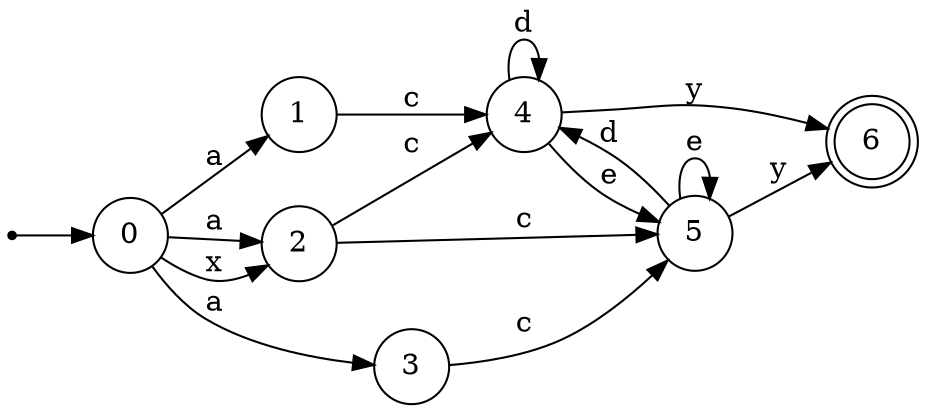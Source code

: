 digraph {
	rankdir = LR;
	size = "30,20";
	node [shape = point]; "dummy0"
	node [shape = circle]; "0"
	"dummy0" -> "0";
	node [shape = circle]; "1";
	node [shape = circle]; "2";
	node [shape = circle]; "3";
	node [shape = circle]; "4";
	node [shape = circle]; "5";
	node [shape = doublecircle]; "6";
	"0" -> "1" [label = "a"];
    "0" -> "2" [label = "a"];
    "0" -> "2" [label = "x"];
    "0" -> "3" [label = "a"];
    "1" -> "4" [label = "c"];
    "2" -> "4" [label = "c"];
    "2" -> "5" [label = "c"];
    "3" -> "5" [label = "c"];
    "4" -> "4" [label = "d"];
    "4" -> "5" [label = "e"];
    "4" -> "6" [label = "y"];
    "5" -> "4" [label = "d"];
    "5" -> "5" [label = "e"];
    "5" -> "6" [label = "y"];
}